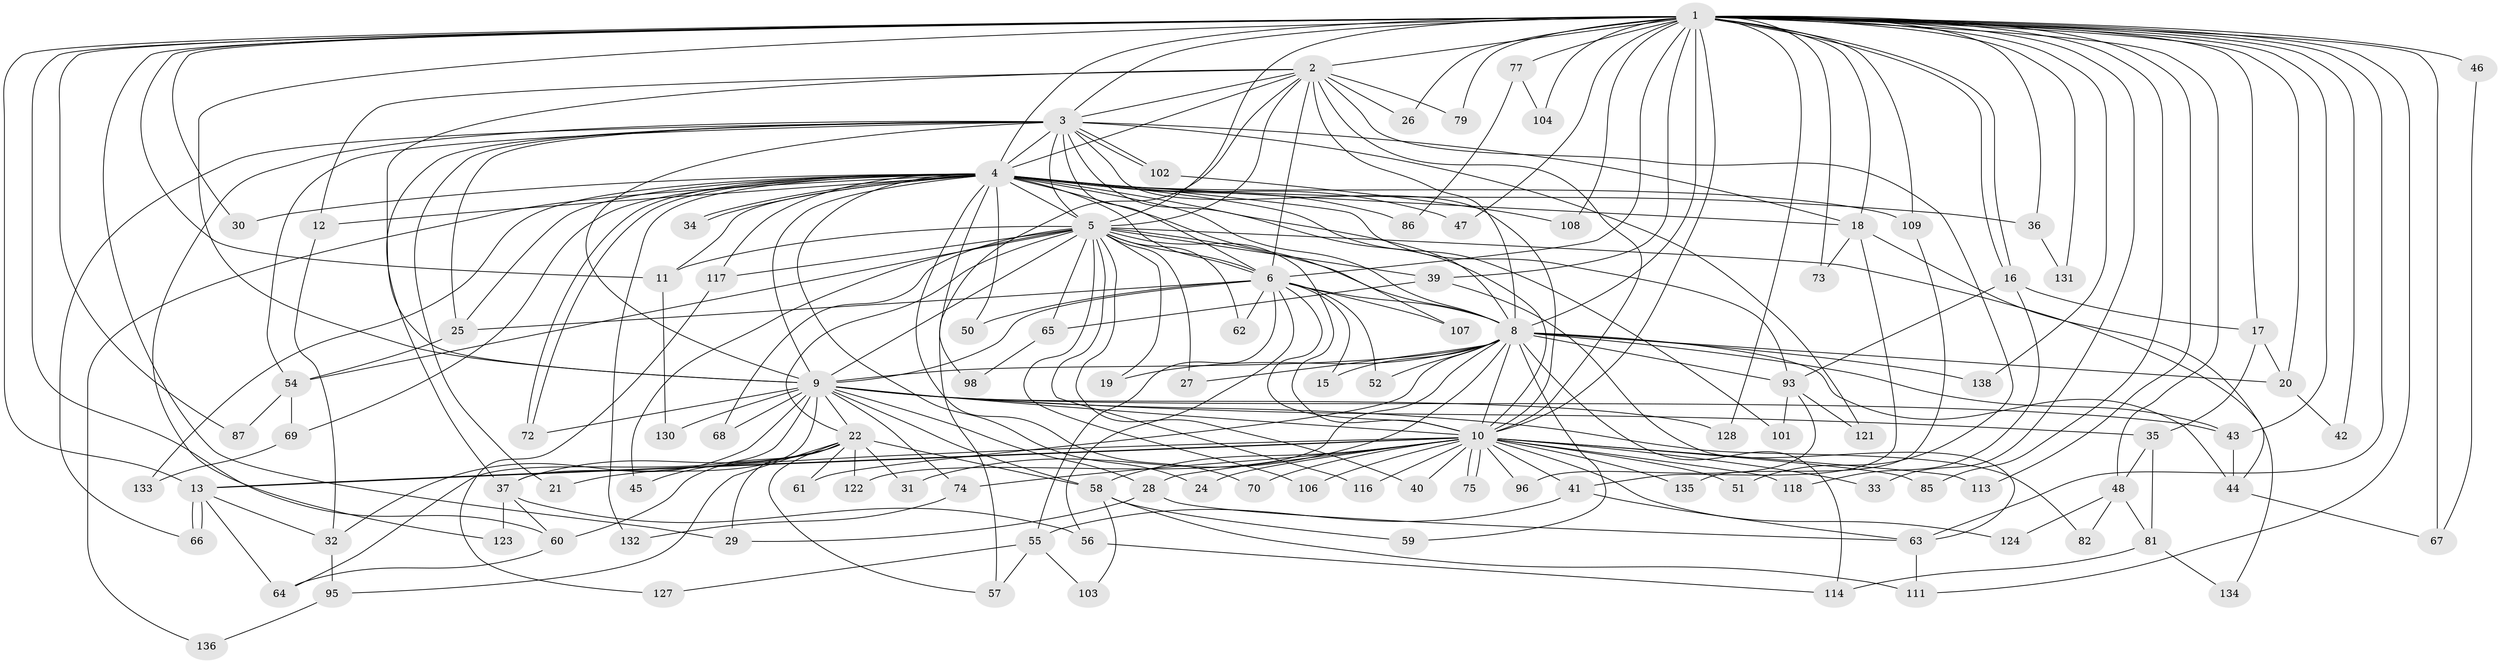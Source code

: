 // original degree distribution, {32: 0.021739130434782608, 15: 0.007246376811594203, 17: 0.014492753623188406, 24: 0.007246376811594203, 25: 0.014492753623188406, 23: 0.007246376811594203, 4: 0.15217391304347827, 3: 0.15942028985507245, 7: 0.007246376811594203, 5: 0.036231884057971016, 2: 0.5434782608695652, 6: 0.021739130434782608, 10: 0.007246376811594203}
// Generated by graph-tools (version 1.1) at 2025/41/03/06/25 10:41:31]
// undirected, 107 vertices, 253 edges
graph export_dot {
graph [start="1"]
  node [color=gray90,style=filled];
  1 [super="+7"];
  2;
  3 [super="+110"];
  4 [super="+14"];
  5 [super="+23"];
  6 [super="+112"];
  8 [super="+53"];
  9 [super="+76"];
  10 [super="+80"];
  11;
  12;
  13 [super="+71"];
  15;
  16 [super="+94"];
  17;
  18;
  19;
  20 [super="+99"];
  21;
  22 [super="+38"];
  24;
  25;
  26 [super="+137"];
  27;
  28;
  29 [super="+88"];
  30;
  31;
  32 [super="+91"];
  33;
  34;
  35;
  36;
  37;
  39 [super="+105"];
  40;
  41;
  42;
  43 [super="+49"];
  44 [super="+119"];
  45;
  46 [super="+89"];
  47;
  48 [super="+78"];
  50;
  51;
  52;
  54 [super="+90"];
  55;
  56;
  57 [super="+125"];
  58 [super="+84"];
  59;
  60 [super="+83"];
  61;
  62;
  63 [super="+92"];
  64 [super="+100"];
  65;
  66 [super="+120"];
  67;
  68;
  69;
  70;
  72;
  73;
  74;
  75;
  77;
  79;
  81;
  82;
  85;
  86;
  87;
  93 [super="+97"];
  95;
  96;
  98;
  101;
  102;
  103;
  104;
  106;
  107;
  108;
  109 [super="+129"];
  111 [super="+126"];
  113;
  114 [super="+115"];
  116;
  117;
  118;
  121;
  122;
  123;
  124;
  127;
  128;
  130;
  131;
  132;
  133;
  134;
  135;
  136;
  138;
  1 -- 2 [weight=2];
  1 -- 3 [weight=2];
  1 -- 4 [weight=2];
  1 -- 5 [weight=2];
  1 -- 6 [weight=2];
  1 -- 8 [weight=2];
  1 -- 9 [weight=2];
  1 -- 10 [weight=3];
  1 -- 11;
  1 -- 16;
  1 -- 16;
  1 -- 17;
  1 -- 18;
  1 -- 26;
  1 -- 30;
  1 -- 36;
  1 -- 39;
  1 -- 46 [weight=2];
  1 -- 60;
  1 -- 77 [weight=2];
  1 -- 79;
  1 -- 85;
  1 -- 87;
  1 -- 104;
  1 -- 109 [weight=2];
  1 -- 111;
  1 -- 128;
  1 -- 131;
  1 -- 67;
  1 -- 73;
  1 -- 138;
  1 -- 20;
  1 -- 29;
  1 -- 33;
  1 -- 42;
  1 -- 108;
  1 -- 47;
  1 -- 48;
  1 -- 113;
  1 -- 13;
  1 -- 63;
  1 -- 43;
  2 -- 3;
  2 -- 4;
  2 -- 5;
  2 -- 6;
  2 -- 8;
  2 -- 9;
  2 -- 10;
  2 -- 12;
  2 -- 26 [weight=2];
  2 -- 51;
  2 -- 79;
  2 -- 57;
  3 -- 4;
  3 -- 5;
  3 -- 6;
  3 -- 8;
  3 -- 9;
  3 -- 10;
  3 -- 21;
  3 -- 25;
  3 -- 37;
  3 -- 54;
  3 -- 102;
  3 -- 102;
  3 -- 123;
  3 -- 121;
  3 -- 18;
  3 -- 66;
  4 -- 5;
  4 -- 6;
  4 -- 8 [weight=2];
  4 -- 9;
  4 -- 10;
  4 -- 11;
  4 -- 12;
  4 -- 18;
  4 -- 24;
  4 -- 25;
  4 -- 30;
  4 -- 34;
  4 -- 34;
  4 -- 36;
  4 -- 47;
  4 -- 70;
  4 -- 72;
  4 -- 72;
  4 -- 86;
  4 -- 93;
  4 -- 98;
  4 -- 101;
  4 -- 107;
  4 -- 109;
  4 -- 132;
  4 -- 133;
  4 -- 136;
  4 -- 50;
  4 -- 117;
  4 -- 69;
  5 -- 6;
  5 -- 8;
  5 -- 9;
  5 -- 10;
  5 -- 19;
  5 -- 22;
  5 -- 27;
  5 -- 39;
  5 -- 40;
  5 -- 45;
  5 -- 62;
  5 -- 65;
  5 -- 68;
  5 -- 106;
  5 -- 116;
  5 -- 117;
  5 -- 11;
  5 -- 44;
  5 -- 54;
  6 -- 8;
  6 -- 9;
  6 -- 10;
  6 -- 15;
  6 -- 50;
  6 -- 52;
  6 -- 55;
  6 -- 56;
  6 -- 62;
  6 -- 107;
  6 -- 25;
  8 -- 9;
  8 -- 10;
  8 -- 15;
  8 -- 19;
  8 -- 27;
  8 -- 31;
  8 -- 43;
  8 -- 44;
  8 -- 52;
  8 -- 59;
  8 -- 61;
  8 -- 93;
  8 -- 114;
  8 -- 122;
  8 -- 138;
  8 -- 20 [weight=2];
  9 -- 10;
  9 -- 22;
  9 -- 28;
  9 -- 35;
  9 -- 37;
  9 -- 43;
  9 -- 64;
  9 -- 68;
  9 -- 74;
  9 -- 82;
  9 -- 128;
  9 -- 130;
  9 -- 58;
  9 -- 72;
  9 -- 32;
  10 -- 13;
  10 -- 13;
  10 -- 21;
  10 -- 24;
  10 -- 28;
  10 -- 33;
  10 -- 40;
  10 -- 41;
  10 -- 51;
  10 -- 58;
  10 -- 70;
  10 -- 74;
  10 -- 75;
  10 -- 75;
  10 -- 85;
  10 -- 96;
  10 -- 106;
  10 -- 113;
  10 -- 116;
  10 -- 118;
  10 -- 124;
  10 -- 135;
  11 -- 130;
  12 -- 32;
  13 -- 32;
  13 -- 64;
  13 -- 66;
  13 -- 66;
  16 -- 17 [weight=2];
  16 -- 118;
  16 -- 93;
  17 -- 20;
  17 -- 35;
  18 -- 41;
  18 -- 73;
  18 -- 134;
  20 -- 42;
  22 -- 31;
  22 -- 45;
  22 -- 58;
  22 -- 60;
  22 -- 95;
  22 -- 122;
  22 -- 57;
  22 -- 61;
  22 -- 37;
  22 -- 29;
  25 -- 54;
  28 -- 29;
  28 -- 63;
  32 -- 95;
  35 -- 81;
  35 -- 48;
  36 -- 131;
  37 -- 56;
  37 -- 123;
  37 -- 60;
  39 -- 65;
  39 -- 63;
  41 -- 55;
  41 -- 63;
  43 -- 44;
  44 -- 67;
  46 -- 67;
  48 -- 82;
  48 -- 81;
  48 -- 124;
  54 -- 69;
  54 -- 87;
  55 -- 57;
  55 -- 103;
  55 -- 127;
  56 -- 114;
  58 -- 59;
  58 -- 103;
  58 -- 111;
  60 -- 64;
  63 -- 111;
  65 -- 98;
  69 -- 133;
  74 -- 132;
  77 -- 86;
  77 -- 104;
  81 -- 114;
  81 -- 134;
  93 -- 96;
  93 -- 101;
  93 -- 121;
  95 -- 136;
  102 -- 108;
  109 -- 135;
  117 -- 127;
}
